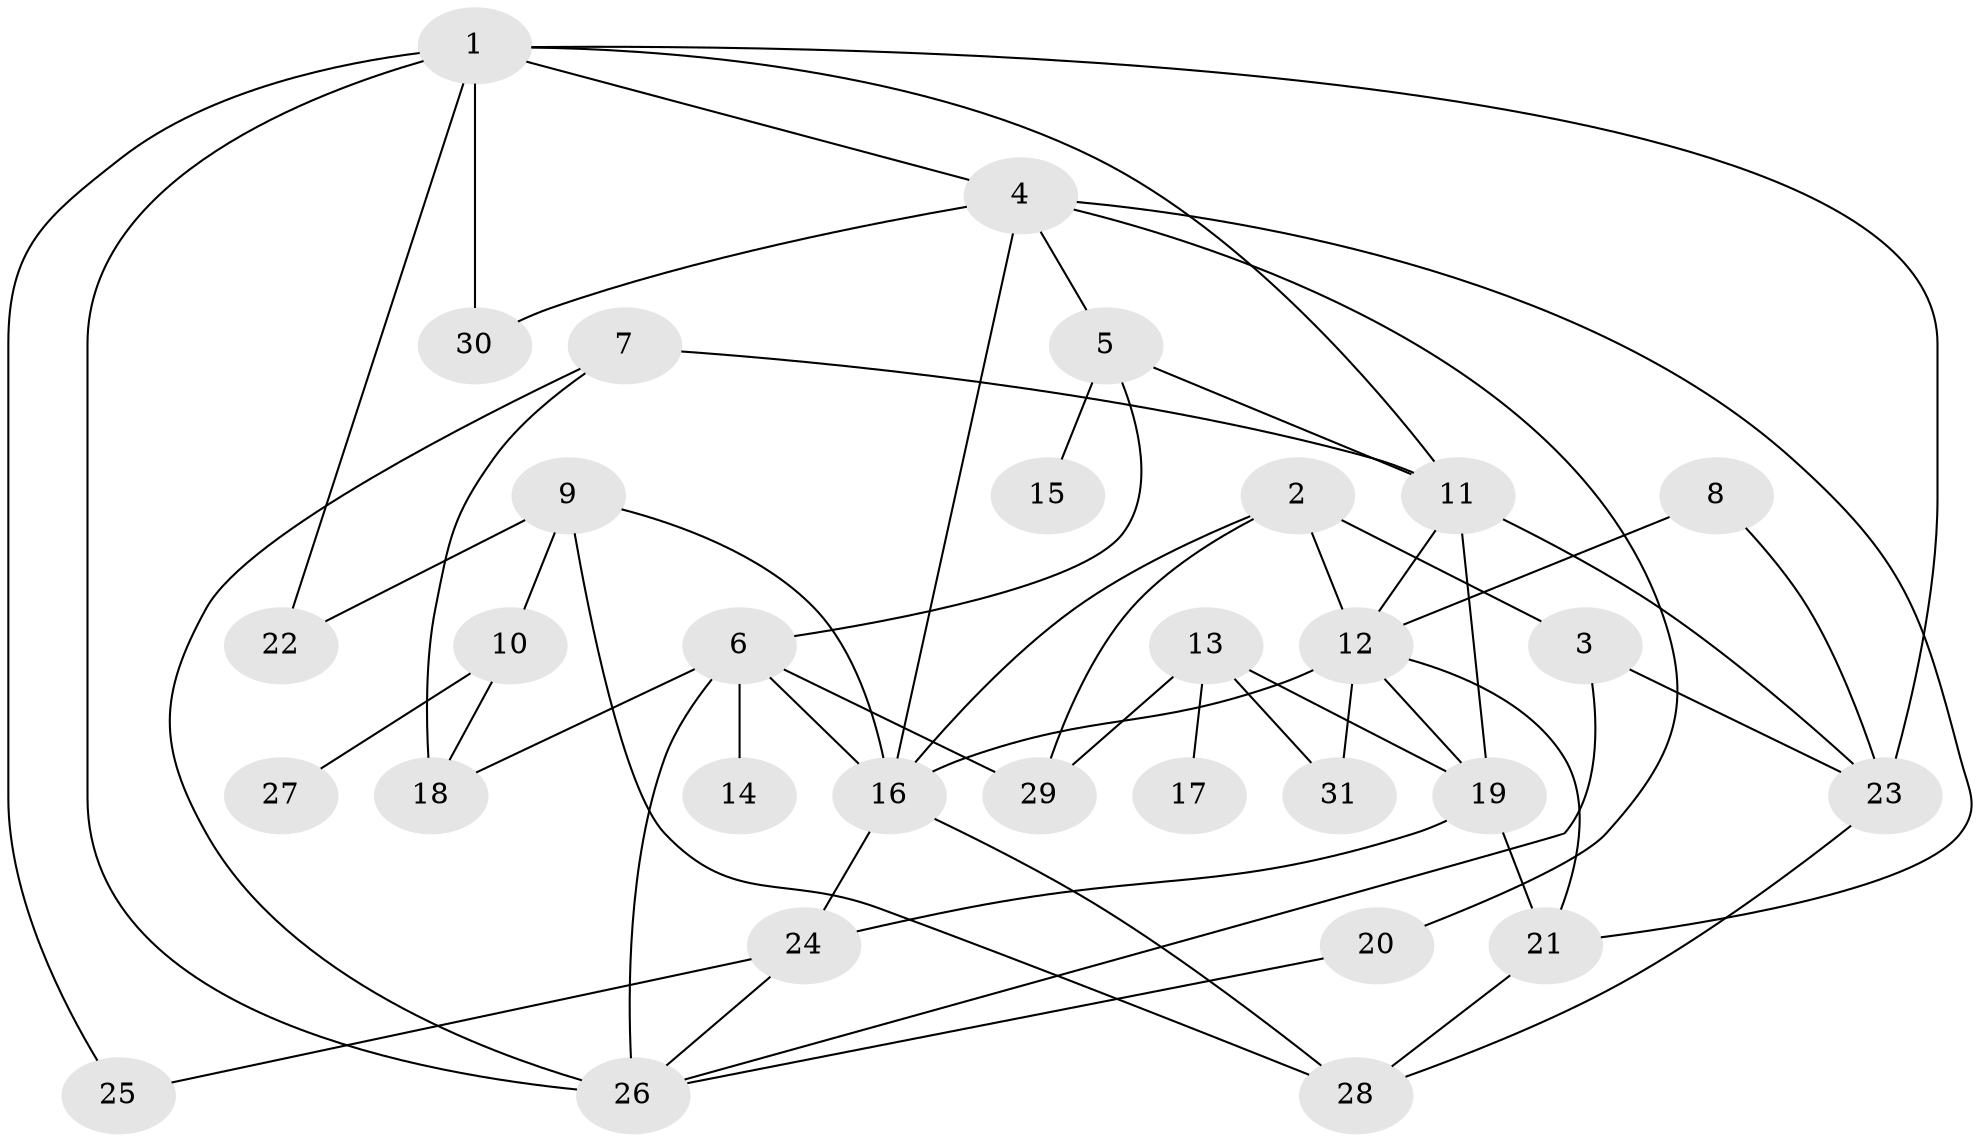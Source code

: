 // original degree distribution, {8: 0.03278688524590164, 7: 0.03278688524590164, 2: 0.3442622950819672, 6: 0.01639344262295082, 5: 0.06557377049180328, 4: 0.11475409836065574, 1: 0.16393442622950818, 3: 0.22950819672131148}
// Generated by graph-tools (version 1.1) at 2025/01/03/09/25 03:01:09]
// undirected, 31 vertices, 57 edges
graph export_dot {
graph [start="1"]
  node [color=gray90,style=filled];
  1;
  2;
  3;
  4;
  5;
  6;
  7;
  8;
  9;
  10;
  11;
  12;
  13;
  14;
  15;
  16;
  17;
  18;
  19;
  20;
  21;
  22;
  23;
  24;
  25;
  26;
  27;
  28;
  29;
  30;
  31;
  1 -- 4 [weight=1.0];
  1 -- 11 [weight=1.0];
  1 -- 22 [weight=1.0];
  1 -- 23 [weight=1.0];
  1 -- 25 [weight=1.0];
  1 -- 26 [weight=1.0];
  1 -- 30 [weight=1.0];
  2 -- 3 [weight=1.0];
  2 -- 12 [weight=1.0];
  2 -- 16 [weight=1.0];
  2 -- 29 [weight=1.0];
  3 -- 23 [weight=1.0];
  3 -- 26 [weight=1.0];
  4 -- 5 [weight=1.0];
  4 -- 16 [weight=1.0];
  4 -- 20 [weight=1.0];
  4 -- 21 [weight=1.0];
  4 -- 30 [weight=1.0];
  5 -- 6 [weight=1.0];
  5 -- 11 [weight=1.0];
  5 -- 15 [weight=1.0];
  6 -- 14 [weight=1.0];
  6 -- 16 [weight=1.0];
  6 -- 18 [weight=2.0];
  6 -- 26 [weight=1.0];
  6 -- 29 [weight=1.0];
  7 -- 11 [weight=1.0];
  7 -- 18 [weight=1.0];
  7 -- 26 [weight=1.0];
  8 -- 12 [weight=2.0];
  8 -- 23 [weight=1.0];
  9 -- 10 [weight=1.0];
  9 -- 16 [weight=1.0];
  9 -- 22 [weight=1.0];
  9 -- 28 [weight=1.0];
  10 -- 18 [weight=1.0];
  10 -- 27 [weight=1.0];
  11 -- 12 [weight=1.0];
  11 -- 19 [weight=1.0];
  11 -- 23 [weight=1.0];
  12 -- 16 [weight=1.0];
  12 -- 19 [weight=1.0];
  12 -- 21 [weight=1.0];
  12 -- 31 [weight=1.0];
  13 -- 17 [weight=1.0];
  13 -- 19 [weight=1.0];
  13 -- 29 [weight=1.0];
  13 -- 31 [weight=1.0];
  16 -- 24 [weight=1.0];
  16 -- 28 [weight=1.0];
  19 -- 21 [weight=1.0];
  19 -- 24 [weight=1.0];
  20 -- 26 [weight=1.0];
  21 -- 28 [weight=1.0];
  23 -- 28 [weight=1.0];
  24 -- 25 [weight=1.0];
  24 -- 26 [weight=1.0];
}
